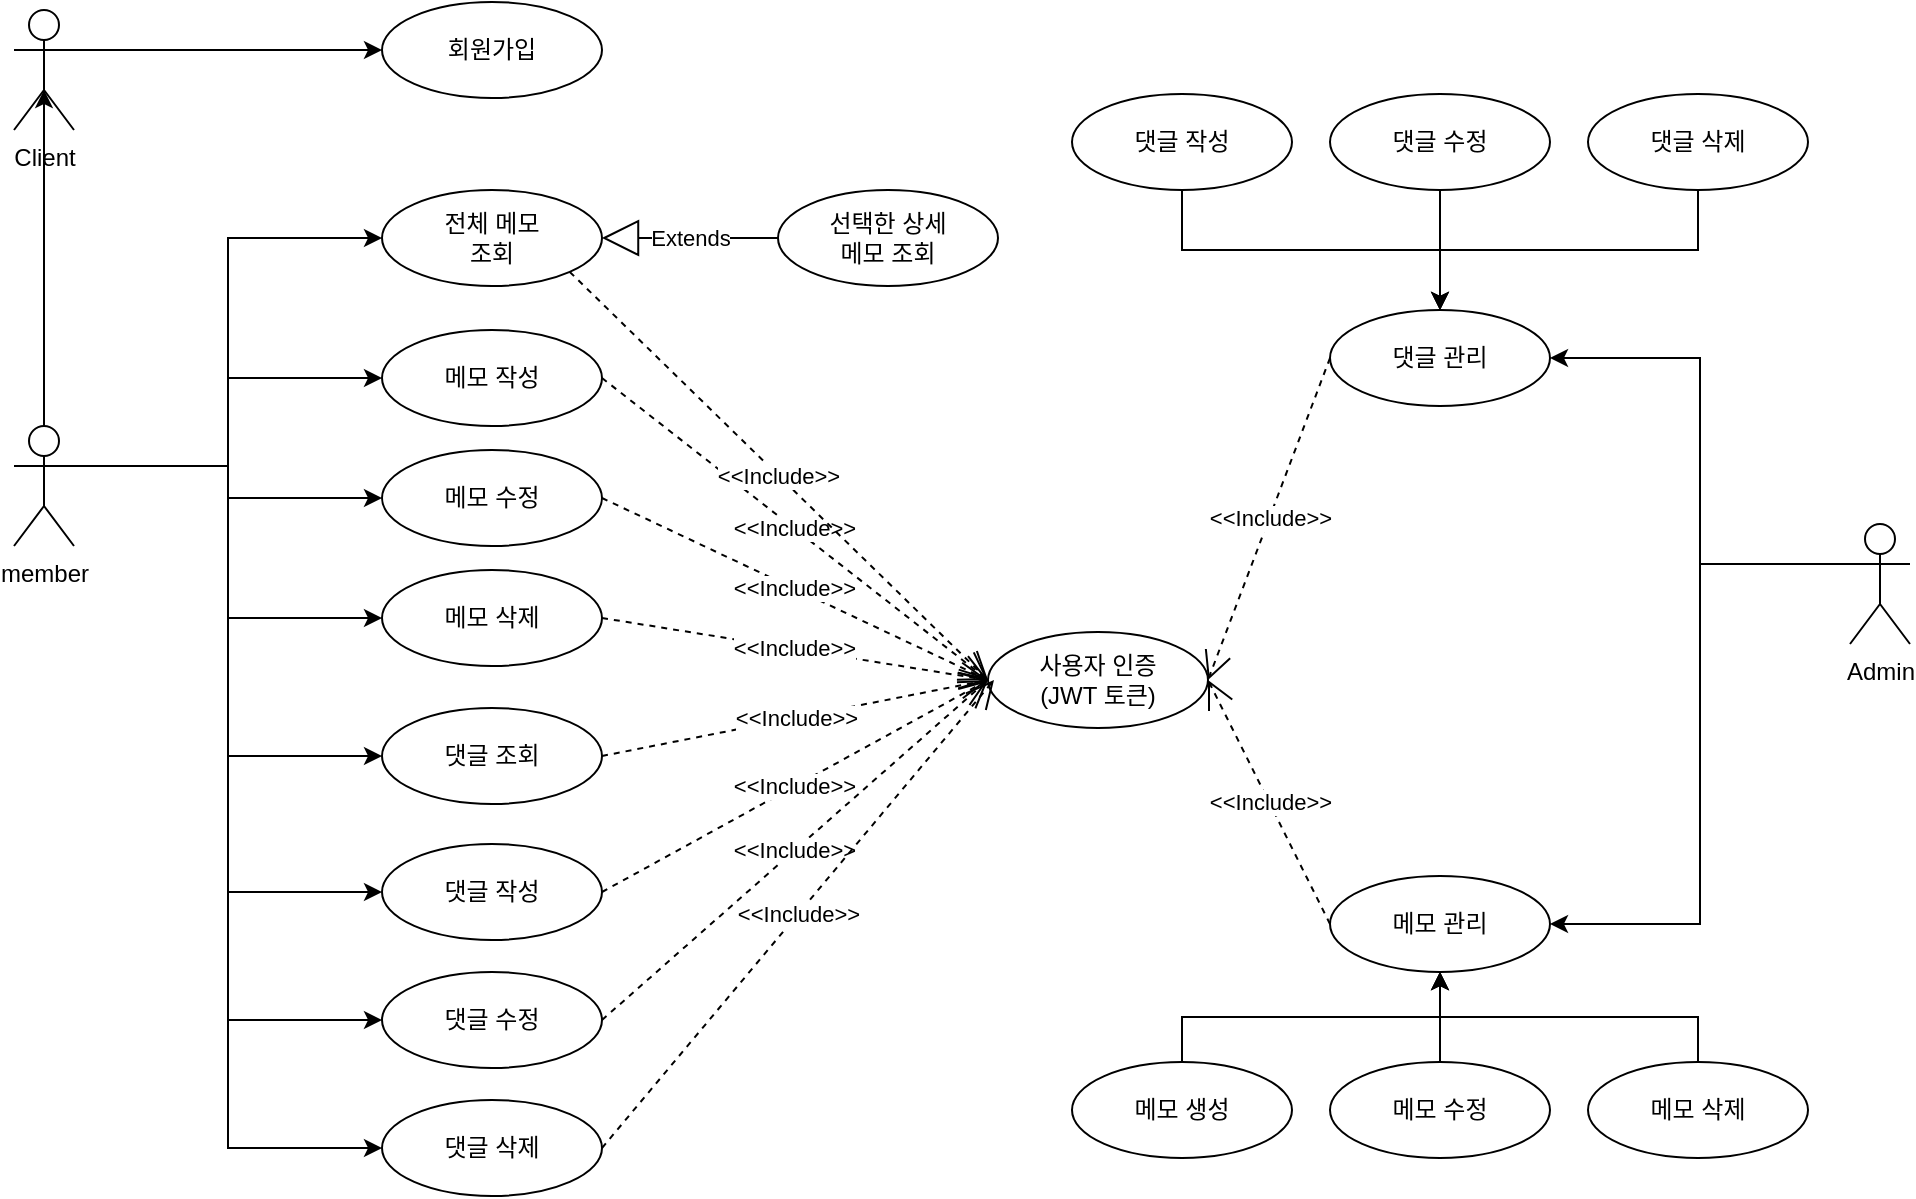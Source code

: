 <mxfile version="21.5.1" type="device">
  <diagram name="페이지-1" id="I7xfN1N7a1NY-qjiqmJn">
    <mxGraphModel dx="1274" dy="1114" grid="0" gridSize="10" guides="1" tooltips="1" connect="1" arrows="1" fold="1" page="1" pageScale="1" pageWidth="827" pageHeight="1169" math="0" shadow="0">
      <root>
        <mxCell id="0" />
        <mxCell id="1" parent="0" />
        <mxCell id="569pUtfEa6Q3hfc6EQtt-8" style="edgeStyle=orthogonalEdgeStyle;rounded=0;orthogonalLoop=1;jettySize=auto;html=1;exitX=1;exitY=0.333;exitDx=0;exitDy=0;exitPerimeter=0;entryX=0;entryY=0.5;entryDx=0;entryDy=0;" parent="1" source="kHp5__HIJIvi01fikyFd-4" target="569pUtfEa6Q3hfc6EQtt-3" edge="1">
          <mxGeometry relative="1" as="geometry">
            <mxPoint x="107" y="296" as="sourcePoint" />
          </mxGeometry>
        </mxCell>
        <mxCell id="569pUtfEa6Q3hfc6EQtt-10" style="edgeStyle=orthogonalEdgeStyle;rounded=0;orthogonalLoop=1;jettySize=auto;html=1;exitX=1;exitY=0.333;exitDx=0;exitDy=0;exitPerimeter=0;entryX=0;entryY=0.5;entryDx=0;entryDy=0;" parent="1" source="kHp5__HIJIvi01fikyFd-4" target="569pUtfEa6Q3hfc6EQtt-5" edge="1">
          <mxGeometry relative="1" as="geometry">
            <mxPoint x="107" y="296" as="sourcePoint" />
          </mxGeometry>
        </mxCell>
        <mxCell id="569pUtfEa6Q3hfc6EQtt-11" style="edgeStyle=orthogonalEdgeStyle;rounded=0;orthogonalLoop=1;jettySize=auto;html=1;exitX=1;exitY=0.333;exitDx=0;exitDy=0;exitPerimeter=0;entryX=0;entryY=0.5;entryDx=0;entryDy=0;" parent="1" source="kHp5__HIJIvi01fikyFd-4" target="569pUtfEa6Q3hfc6EQtt-6" edge="1">
          <mxGeometry relative="1" as="geometry">
            <mxPoint x="107" y="296" as="sourcePoint" />
          </mxGeometry>
        </mxCell>
        <mxCell id="KuRV5cu8dZF2Nz9mmaXQ-4" style="edgeStyle=orthogonalEdgeStyle;rounded=0;orthogonalLoop=1;jettySize=auto;html=1;exitX=1;exitY=0.333;exitDx=0;exitDy=0;exitPerimeter=0;entryX=0;entryY=0.5;entryDx=0;entryDy=0;" edge="1" parent="1" source="569pUtfEa6Q3hfc6EQtt-1" target="KuRV5cu8dZF2Nz9mmaXQ-3">
          <mxGeometry relative="1" as="geometry" />
        </mxCell>
        <mxCell id="569pUtfEa6Q3hfc6EQtt-1" value="Client" style="shape=umlActor;verticalLabelPosition=bottom;verticalAlign=top;html=1;" parent="1" vertex="1">
          <mxGeometry x="38" y="68" width="30" height="60" as="geometry" />
        </mxCell>
        <mxCell id="569pUtfEa6Q3hfc6EQtt-3" value="메모 작성" style="ellipse;whiteSpace=wrap;html=1;" parent="1" vertex="1">
          <mxGeometry x="222" y="228" width="110" height="48" as="geometry" />
        </mxCell>
        <mxCell id="569pUtfEa6Q3hfc6EQtt-5" value="메모 수정" style="ellipse;whiteSpace=wrap;html=1;" parent="1" vertex="1">
          <mxGeometry x="222" y="288" width="110" height="48" as="geometry" />
        </mxCell>
        <mxCell id="569pUtfEa6Q3hfc6EQtt-6" value="메모 삭제" style="ellipse;whiteSpace=wrap;html=1;" parent="1" vertex="1">
          <mxGeometry x="222" y="348" width="110" height="48" as="geometry" />
        </mxCell>
        <mxCell id="569pUtfEa6Q3hfc6EQtt-14" value="&amp;lt;&amp;lt;Include&amp;gt;&amp;gt;" style="endArrow=open;endSize=12;dashed=1;html=1;rounded=0;exitX=1;exitY=0.5;exitDx=0;exitDy=0;entryX=0;entryY=0.5;entryDx=0;entryDy=0;" parent="1" source="569pUtfEa6Q3hfc6EQtt-5" target="kHp5__HIJIvi01fikyFd-1" edge="1">
          <mxGeometry width="160" relative="1" as="geometry">
            <mxPoint x="366" y="534" as="sourcePoint" />
            <mxPoint x="413" y="381" as="targetPoint" />
          </mxGeometry>
        </mxCell>
        <mxCell id="569pUtfEa6Q3hfc6EQtt-15" value="&amp;lt;&amp;lt;Include&amp;gt;&amp;gt;" style="endArrow=open;endSize=12;dashed=1;html=1;rounded=0;exitX=1;exitY=0.5;exitDx=0;exitDy=0;entryX=0;entryY=0.5;entryDx=0;entryDy=0;" parent="1" source="569pUtfEa6Q3hfc6EQtt-6" target="kHp5__HIJIvi01fikyFd-1" edge="1">
          <mxGeometry width="160" relative="1" as="geometry">
            <mxPoint x="342" y="351" as="sourcePoint" />
            <mxPoint x="413" y="381" as="targetPoint" />
          </mxGeometry>
        </mxCell>
        <mxCell id="569pUtfEa6Q3hfc6EQtt-16" value="선택한 상세 &lt;br&gt;메모 조회" style="ellipse;whiteSpace=wrap;html=1;" parent="1" vertex="1">
          <mxGeometry x="420" y="158" width="110" height="48" as="geometry" />
        </mxCell>
        <mxCell id="569pUtfEa6Q3hfc6EQtt-18" value="전체 메모 &lt;br&gt;조회" style="ellipse;whiteSpace=wrap;html=1;" parent="1" vertex="1">
          <mxGeometry x="222" y="158" width="110" height="48" as="geometry" />
        </mxCell>
        <mxCell id="569pUtfEa6Q3hfc6EQtt-19" value="Extends" style="endArrow=block;endSize=16;endFill=0;html=1;rounded=0;exitX=0;exitY=0.5;exitDx=0;exitDy=0;entryX=1;entryY=0.5;entryDx=0;entryDy=0;" parent="1" source="569pUtfEa6Q3hfc6EQtt-16" target="569pUtfEa6Q3hfc6EQtt-18" edge="1">
          <mxGeometry width="160" relative="1" as="geometry">
            <mxPoint x="366" y="557" as="sourcePoint" />
            <mxPoint x="398" y="122" as="targetPoint" />
          </mxGeometry>
        </mxCell>
        <mxCell id="kHp5__HIJIvi01fikyFd-1" value="사용자 인증&lt;br&gt;(JWT 토큰)" style="ellipse;whiteSpace=wrap;html=1;" parent="1" vertex="1">
          <mxGeometry x="525" y="379" width="110" height="48" as="geometry" />
        </mxCell>
        <mxCell id="kHp5__HIJIvi01fikyFd-3" value="&amp;lt;&amp;lt;Include&amp;gt;&amp;gt;" style="endArrow=open;endSize=12;dashed=1;html=1;rounded=0;exitX=1;exitY=0.5;exitDx=0;exitDy=0;entryX=0;entryY=0.5;entryDx=0;entryDy=0;" parent="1" source="569pUtfEa6Q3hfc6EQtt-3" target="kHp5__HIJIvi01fikyFd-1" edge="1">
          <mxGeometry width="160" relative="1" as="geometry">
            <mxPoint x="342" y="351" as="sourcePoint" />
            <mxPoint x="535" y="290" as="targetPoint" />
          </mxGeometry>
        </mxCell>
        <mxCell id="kHp5__HIJIvi01fikyFd-6" style="edgeStyle=orthogonalEdgeStyle;rounded=0;orthogonalLoop=1;jettySize=auto;html=1;exitX=0.5;exitY=0;exitDx=0;exitDy=0;exitPerimeter=0;entryX=0.5;entryY=0.667;entryDx=0;entryDy=0;entryPerimeter=0;" parent="1" source="kHp5__HIJIvi01fikyFd-4" target="569pUtfEa6Q3hfc6EQtt-1" edge="1">
          <mxGeometry relative="1" as="geometry" />
        </mxCell>
        <mxCell id="KuRV5cu8dZF2Nz9mmaXQ-2" style="edgeStyle=orthogonalEdgeStyle;rounded=0;orthogonalLoop=1;jettySize=auto;html=1;exitX=1;exitY=0.333;exitDx=0;exitDy=0;exitPerimeter=0;entryX=0;entryY=0.5;entryDx=0;entryDy=0;" edge="1" parent="1" source="kHp5__HIJIvi01fikyFd-4" target="569pUtfEa6Q3hfc6EQtt-18">
          <mxGeometry relative="1" as="geometry" />
        </mxCell>
        <mxCell id="KuRV5cu8dZF2Nz9mmaXQ-8" style="edgeStyle=orthogonalEdgeStyle;rounded=0;orthogonalLoop=1;jettySize=auto;html=1;exitX=1;exitY=0.333;exitDx=0;exitDy=0;exitPerimeter=0;entryX=0;entryY=0.5;entryDx=0;entryDy=0;" edge="1" parent="1" source="kHp5__HIJIvi01fikyFd-4" target="KuRV5cu8dZF2Nz9mmaXQ-5">
          <mxGeometry relative="1" as="geometry" />
        </mxCell>
        <mxCell id="KuRV5cu8dZF2Nz9mmaXQ-9" style="edgeStyle=orthogonalEdgeStyle;rounded=0;orthogonalLoop=1;jettySize=auto;html=1;exitX=1;exitY=0.333;exitDx=0;exitDy=0;exitPerimeter=0;entryX=0;entryY=0.5;entryDx=0;entryDy=0;" edge="1" parent="1" source="kHp5__HIJIvi01fikyFd-4" target="KuRV5cu8dZF2Nz9mmaXQ-6">
          <mxGeometry relative="1" as="geometry" />
        </mxCell>
        <mxCell id="KuRV5cu8dZF2Nz9mmaXQ-10" style="edgeStyle=orthogonalEdgeStyle;rounded=0;orthogonalLoop=1;jettySize=auto;html=1;exitX=1;exitY=0.333;exitDx=0;exitDy=0;exitPerimeter=0;entryX=0;entryY=0.5;entryDx=0;entryDy=0;" edge="1" parent="1" source="kHp5__HIJIvi01fikyFd-4" target="KuRV5cu8dZF2Nz9mmaXQ-7">
          <mxGeometry relative="1" as="geometry" />
        </mxCell>
        <mxCell id="KuRV5cu8dZF2Nz9mmaXQ-15" style="edgeStyle=orthogonalEdgeStyle;rounded=0;orthogonalLoop=1;jettySize=auto;html=1;exitX=1;exitY=0.333;exitDx=0;exitDy=0;exitPerimeter=0;entryX=0;entryY=0.5;entryDx=0;entryDy=0;" edge="1" parent="1" source="kHp5__HIJIvi01fikyFd-4" target="KuRV5cu8dZF2Nz9mmaXQ-14">
          <mxGeometry relative="1" as="geometry" />
        </mxCell>
        <mxCell id="kHp5__HIJIvi01fikyFd-4" value="member" style="shape=umlActor;verticalLabelPosition=bottom;verticalAlign=top;html=1;" parent="1" vertex="1">
          <mxGeometry x="38" y="276" width="30" height="60" as="geometry" />
        </mxCell>
        <mxCell id="KuRV5cu8dZF2Nz9mmaXQ-1" value="&amp;lt;&amp;lt;Include&amp;gt;&amp;gt;" style="endArrow=open;endSize=12;dashed=1;html=1;rounded=0;exitX=1;exitY=1;exitDx=0;exitDy=0;entryX=0;entryY=0.5;entryDx=0;entryDy=0;" edge="1" parent="1" source="569pUtfEa6Q3hfc6EQtt-18" target="kHp5__HIJIvi01fikyFd-1">
          <mxGeometry width="160" relative="1" as="geometry">
            <mxPoint x="342" y="262" as="sourcePoint" />
            <mxPoint x="533" y="351" as="targetPoint" />
          </mxGeometry>
        </mxCell>
        <mxCell id="KuRV5cu8dZF2Nz9mmaXQ-3" value="회원가입" style="ellipse;whiteSpace=wrap;html=1;" vertex="1" parent="1">
          <mxGeometry x="222" y="64" width="110" height="48" as="geometry" />
        </mxCell>
        <mxCell id="KuRV5cu8dZF2Nz9mmaXQ-5" value="댓글 작성" style="ellipse;whiteSpace=wrap;html=1;" vertex="1" parent="1">
          <mxGeometry x="222" y="485" width="110" height="48" as="geometry" />
        </mxCell>
        <mxCell id="KuRV5cu8dZF2Nz9mmaXQ-6" value="댓글 수정" style="ellipse;whiteSpace=wrap;html=1;" vertex="1" parent="1">
          <mxGeometry x="222" y="549" width="110" height="48" as="geometry" />
        </mxCell>
        <mxCell id="KuRV5cu8dZF2Nz9mmaXQ-7" value="댓글 삭제" style="ellipse;whiteSpace=wrap;html=1;" vertex="1" parent="1">
          <mxGeometry x="222" y="613" width="110" height="48" as="geometry" />
        </mxCell>
        <mxCell id="KuRV5cu8dZF2Nz9mmaXQ-11" value="&amp;lt;&amp;lt;Include&amp;gt;&amp;gt;" style="endArrow=open;endSize=12;dashed=1;html=1;rounded=0;exitX=1;exitY=0.5;exitDx=0;exitDy=0;entryX=0;entryY=0.5;entryDx=0;entryDy=0;" edge="1" parent="1" source="KuRV5cu8dZF2Nz9mmaXQ-5" target="kHp5__HIJIvi01fikyFd-1">
          <mxGeometry width="160" relative="1" as="geometry">
            <mxPoint x="342" y="382" as="sourcePoint" />
            <mxPoint x="496" y="522" as="targetPoint" />
          </mxGeometry>
        </mxCell>
        <mxCell id="KuRV5cu8dZF2Nz9mmaXQ-12" value="&amp;lt;&amp;lt;Include&amp;gt;&amp;gt;" style="endArrow=open;endSize=12;dashed=1;html=1;rounded=0;exitX=1;exitY=0.5;exitDx=0;exitDy=0;entryX=0;entryY=0.5;entryDx=0;entryDy=0;" edge="1" parent="1" source="KuRV5cu8dZF2Nz9mmaXQ-6" target="kHp5__HIJIvi01fikyFd-1">
          <mxGeometry width="160" relative="1" as="geometry">
            <mxPoint x="352" y="392" as="sourcePoint" />
            <mxPoint x="565" y="578" as="targetPoint" />
          </mxGeometry>
        </mxCell>
        <mxCell id="KuRV5cu8dZF2Nz9mmaXQ-13" value="&amp;lt;&amp;lt;Include&amp;gt;&amp;gt;" style="endArrow=open;endSize=12;dashed=1;html=1;rounded=0;exitX=1;exitY=0.5;exitDx=0;exitDy=0;" edge="1" parent="1" source="KuRV5cu8dZF2Nz9mmaXQ-7">
          <mxGeometry width="160" relative="1" as="geometry">
            <mxPoint x="342" y="511" as="sourcePoint" />
            <mxPoint x="528" y="403" as="targetPoint" />
          </mxGeometry>
        </mxCell>
        <mxCell id="KuRV5cu8dZF2Nz9mmaXQ-14" value="댓글 조회" style="ellipse;whiteSpace=wrap;html=1;" vertex="1" parent="1">
          <mxGeometry x="222" y="417" width="110" height="48" as="geometry" />
        </mxCell>
        <mxCell id="KuRV5cu8dZF2Nz9mmaXQ-16" value="&amp;lt;&amp;lt;Include&amp;gt;&amp;gt;" style="endArrow=open;endSize=12;dashed=1;html=1;rounded=0;exitX=1;exitY=0.5;exitDx=0;exitDy=0;entryX=0;entryY=0.5;entryDx=0;entryDy=0;" edge="1" parent="1" source="KuRV5cu8dZF2Nz9mmaXQ-14" target="kHp5__HIJIvi01fikyFd-1">
          <mxGeometry width="160" relative="1" as="geometry">
            <mxPoint x="342" y="519" as="sourcePoint" />
            <mxPoint x="554" y="514" as="targetPoint" />
          </mxGeometry>
        </mxCell>
        <mxCell id="KuRV5cu8dZF2Nz9mmaXQ-27" style="edgeStyle=orthogonalEdgeStyle;rounded=0;orthogonalLoop=1;jettySize=auto;html=1;exitX=0;exitY=0.333;exitDx=0;exitDy=0;exitPerimeter=0;entryX=1;entryY=0.5;entryDx=0;entryDy=0;" edge="1" parent="1" source="KuRV5cu8dZF2Nz9mmaXQ-17" target="KuRV5cu8dZF2Nz9mmaXQ-19">
          <mxGeometry relative="1" as="geometry" />
        </mxCell>
        <mxCell id="KuRV5cu8dZF2Nz9mmaXQ-36" style="edgeStyle=orthogonalEdgeStyle;rounded=0;orthogonalLoop=1;jettySize=auto;html=1;exitX=0;exitY=0.333;exitDx=0;exitDy=0;exitPerimeter=0;entryX=1;entryY=0.5;entryDx=0;entryDy=0;" edge="1" parent="1" source="KuRV5cu8dZF2Nz9mmaXQ-17" target="KuRV5cu8dZF2Nz9mmaXQ-18">
          <mxGeometry relative="1" as="geometry" />
        </mxCell>
        <mxCell id="KuRV5cu8dZF2Nz9mmaXQ-17" value="Admin" style="shape=umlActor;verticalLabelPosition=bottom;verticalAlign=top;html=1;" vertex="1" parent="1">
          <mxGeometry x="956" y="325" width="30" height="60" as="geometry" />
        </mxCell>
        <mxCell id="KuRV5cu8dZF2Nz9mmaXQ-18" value="메모 관리" style="ellipse;whiteSpace=wrap;html=1;" vertex="1" parent="1">
          <mxGeometry x="696" y="501" width="110" height="48" as="geometry" />
        </mxCell>
        <mxCell id="KuRV5cu8dZF2Nz9mmaXQ-19" value="댓글 관리" style="ellipse;whiteSpace=wrap;html=1;" vertex="1" parent="1">
          <mxGeometry x="696" y="218" width="110" height="48" as="geometry" />
        </mxCell>
        <mxCell id="KuRV5cu8dZF2Nz9mmaXQ-23" style="edgeStyle=orthogonalEdgeStyle;rounded=0;orthogonalLoop=1;jettySize=auto;html=1;exitX=0.5;exitY=1;exitDx=0;exitDy=0;entryX=0.5;entryY=0;entryDx=0;entryDy=0;" edge="1" parent="1" source="KuRV5cu8dZF2Nz9mmaXQ-20" target="KuRV5cu8dZF2Nz9mmaXQ-19">
          <mxGeometry relative="1" as="geometry" />
        </mxCell>
        <mxCell id="KuRV5cu8dZF2Nz9mmaXQ-20" value="댓글 작성" style="ellipse;whiteSpace=wrap;html=1;" vertex="1" parent="1">
          <mxGeometry x="567" y="110" width="110" height="48" as="geometry" />
        </mxCell>
        <mxCell id="KuRV5cu8dZF2Nz9mmaXQ-25" style="edgeStyle=orthogonalEdgeStyle;rounded=0;orthogonalLoop=1;jettySize=auto;html=1;exitX=0.5;exitY=1;exitDx=0;exitDy=0;entryX=0.5;entryY=0;entryDx=0;entryDy=0;" edge="1" parent="1" source="KuRV5cu8dZF2Nz9mmaXQ-21" target="KuRV5cu8dZF2Nz9mmaXQ-19">
          <mxGeometry relative="1" as="geometry" />
        </mxCell>
        <mxCell id="KuRV5cu8dZF2Nz9mmaXQ-21" value="댓글 수정" style="ellipse;whiteSpace=wrap;html=1;" vertex="1" parent="1">
          <mxGeometry x="696" y="110" width="110" height="48" as="geometry" />
        </mxCell>
        <mxCell id="KuRV5cu8dZF2Nz9mmaXQ-26" style="edgeStyle=orthogonalEdgeStyle;rounded=0;orthogonalLoop=1;jettySize=auto;html=1;exitX=0.5;exitY=1;exitDx=0;exitDy=0;entryX=0.5;entryY=0;entryDx=0;entryDy=0;" edge="1" parent="1" source="KuRV5cu8dZF2Nz9mmaXQ-22" target="KuRV5cu8dZF2Nz9mmaXQ-19">
          <mxGeometry relative="1" as="geometry" />
        </mxCell>
        <mxCell id="KuRV5cu8dZF2Nz9mmaXQ-22" value="댓글 삭제" style="ellipse;whiteSpace=wrap;html=1;" vertex="1" parent="1">
          <mxGeometry x="825" y="110" width="110" height="48" as="geometry" />
        </mxCell>
        <mxCell id="KuRV5cu8dZF2Nz9mmaXQ-28" value="&amp;lt;&amp;lt;Include&amp;gt;&amp;gt;" style="endArrow=open;endSize=12;dashed=1;html=1;rounded=0;exitX=0;exitY=0.5;exitDx=0;exitDy=0;entryX=1;entryY=0.5;entryDx=0;entryDy=0;" edge="1" parent="1" source="KuRV5cu8dZF2Nz9mmaXQ-19" target="kHp5__HIJIvi01fikyFd-1">
          <mxGeometry width="160" relative="1" as="geometry">
            <mxPoint x="326" y="209" as="sourcePoint" />
            <mxPoint x="535" y="413" as="targetPoint" />
          </mxGeometry>
        </mxCell>
        <mxCell id="KuRV5cu8dZF2Nz9mmaXQ-29" value="&amp;lt;&amp;lt;Include&amp;gt;&amp;gt;" style="endArrow=open;endSize=12;dashed=1;html=1;rounded=0;exitX=0;exitY=0.5;exitDx=0;exitDy=0;entryX=1;entryY=0.5;entryDx=0;entryDy=0;" edge="1" parent="1" source="KuRV5cu8dZF2Nz9mmaXQ-18" target="kHp5__HIJIvi01fikyFd-1">
          <mxGeometry width="160" relative="1" as="geometry">
            <mxPoint x="706" y="252" as="sourcePoint" />
            <mxPoint x="711" y="402" as="targetPoint" />
          </mxGeometry>
        </mxCell>
        <mxCell id="KuRV5cu8dZF2Nz9mmaXQ-33" style="edgeStyle=orthogonalEdgeStyle;rounded=0;orthogonalLoop=1;jettySize=auto;html=1;exitX=0.5;exitY=0;exitDx=0;exitDy=0;entryX=0.5;entryY=1;entryDx=0;entryDy=0;" edge="1" parent="1" source="KuRV5cu8dZF2Nz9mmaXQ-30" target="KuRV5cu8dZF2Nz9mmaXQ-18">
          <mxGeometry relative="1" as="geometry" />
        </mxCell>
        <mxCell id="KuRV5cu8dZF2Nz9mmaXQ-30" value="메모 생성" style="ellipse;whiteSpace=wrap;html=1;" vertex="1" parent="1">
          <mxGeometry x="567" y="594" width="110" height="48" as="geometry" />
        </mxCell>
        <mxCell id="KuRV5cu8dZF2Nz9mmaXQ-34" style="edgeStyle=orthogonalEdgeStyle;rounded=0;orthogonalLoop=1;jettySize=auto;html=1;exitX=0.5;exitY=0;exitDx=0;exitDy=0;entryX=0.5;entryY=1;entryDx=0;entryDy=0;" edge="1" parent="1" source="KuRV5cu8dZF2Nz9mmaXQ-31" target="KuRV5cu8dZF2Nz9mmaXQ-18">
          <mxGeometry relative="1" as="geometry" />
        </mxCell>
        <mxCell id="KuRV5cu8dZF2Nz9mmaXQ-31" value="메모 수정" style="ellipse;whiteSpace=wrap;html=1;" vertex="1" parent="1">
          <mxGeometry x="696" y="594" width="110" height="48" as="geometry" />
        </mxCell>
        <mxCell id="KuRV5cu8dZF2Nz9mmaXQ-35" style="edgeStyle=orthogonalEdgeStyle;rounded=0;orthogonalLoop=1;jettySize=auto;html=1;exitX=0.5;exitY=0;exitDx=0;exitDy=0;entryX=0.5;entryY=1;entryDx=0;entryDy=0;" edge="1" parent="1" source="KuRV5cu8dZF2Nz9mmaXQ-32" target="KuRV5cu8dZF2Nz9mmaXQ-18">
          <mxGeometry relative="1" as="geometry" />
        </mxCell>
        <mxCell id="KuRV5cu8dZF2Nz9mmaXQ-32" value="메모 삭제" style="ellipse;whiteSpace=wrap;html=1;" vertex="1" parent="1">
          <mxGeometry x="825" y="594" width="110" height="48" as="geometry" />
        </mxCell>
      </root>
    </mxGraphModel>
  </diagram>
</mxfile>
